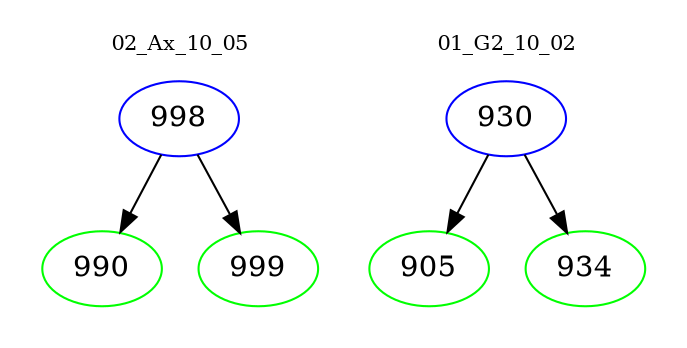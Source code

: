 digraph{
subgraph cluster_0 {
color = white
label = "02_Ax_10_05";
fontsize=10;
T0_998 [label="998", color="blue"]
T0_998 -> T0_990 [color="black"]
T0_990 [label="990", color="green"]
T0_998 -> T0_999 [color="black"]
T0_999 [label="999", color="green"]
}
subgraph cluster_1 {
color = white
label = "01_G2_10_02";
fontsize=10;
T1_930 [label="930", color="blue"]
T1_930 -> T1_905 [color="black"]
T1_905 [label="905", color="green"]
T1_930 -> T1_934 [color="black"]
T1_934 [label="934", color="green"]
}
}
